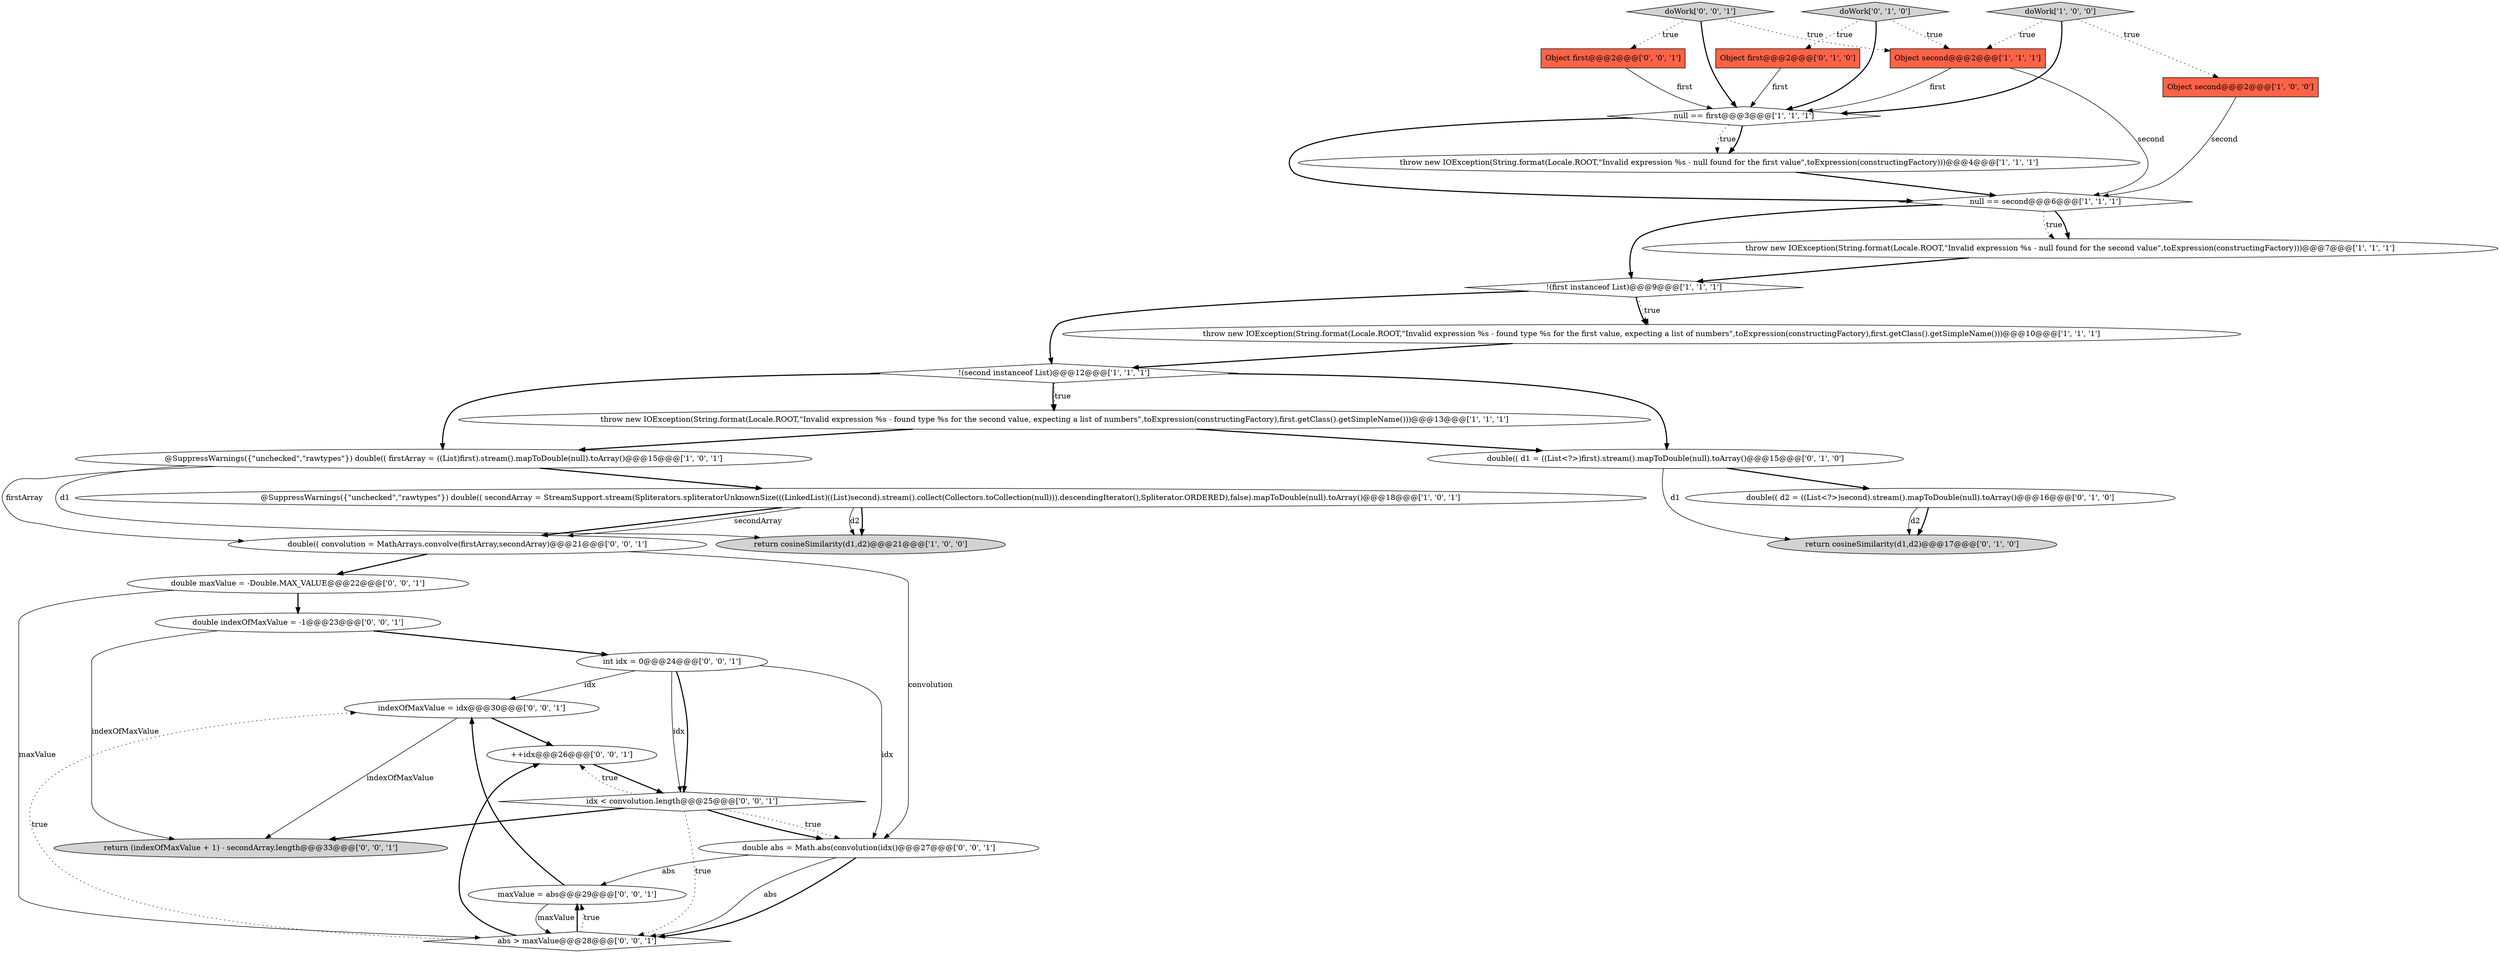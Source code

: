 digraph {
3 [style = filled, label = "return cosineSimilarity(d1,d2)@@@21@@@['1', '0', '0']", fillcolor = lightgray, shape = ellipse image = "AAA0AAABBB1BBB"];
11 [style = filled, label = "!(first instanceof List)@@@9@@@['1', '1', '1']", fillcolor = white, shape = diamond image = "AAA0AAABBB1BBB"];
20 [style = filled, label = "double indexOfMaxValue = -1@@@23@@@['0', '0', '1']", fillcolor = white, shape = ellipse image = "AAA0AAABBB3BBB"];
0 [style = filled, label = "null == second@@@6@@@['1', '1', '1']", fillcolor = white, shape = diamond image = "AAA0AAABBB1BBB"];
22 [style = filled, label = "double(( convolution = MathArrays.convolve(firstArray,secondArray)@@@21@@@['0', '0', '1']", fillcolor = white, shape = ellipse image = "AAA0AAABBB3BBB"];
6 [style = filled, label = "@SuppressWarnings({\"unchecked\",\"rawtypes\"}) double(( secondArray = StreamSupport.stream(Spliterators.spliteratorUnknownSize(((LinkedList)((List)second).stream().collect(Collectors.toCollection(null))).descendingIterator(),Spliterator.ORDERED),false).mapToDouble(null).toArray()@@@18@@@['1', '0', '1']", fillcolor = white, shape = ellipse image = "AAA0AAABBB1BBB"];
10 [style = filled, label = "!(second instanceof List)@@@12@@@['1', '1', '1']", fillcolor = white, shape = diamond image = "AAA0AAABBB1BBB"];
9 [style = filled, label = "@SuppressWarnings({\"unchecked\",\"rawtypes\"}) double(( firstArray = ((List)first).stream().mapToDouble(null).toArray()@@@15@@@['1', '0', '1']", fillcolor = white, shape = ellipse image = "AAA0AAABBB1BBB"];
18 [style = filled, label = "double(( d1 = ((List<?>)first).stream().mapToDouble(null).toArray()@@@15@@@['0', '1', '0']", fillcolor = white, shape = ellipse image = "AAA0AAABBB2BBB"];
14 [style = filled, label = "Object first@@@2@@@['0', '1', '0']", fillcolor = tomato, shape = box image = "AAA0AAABBB2BBB"];
8 [style = filled, label = "throw new IOException(String.format(Locale.ROOT,\"Invalid expression %s - found type %s for the first value, expecting a list of numbers\",toExpression(constructingFactory),first.getClass().getSimpleName()))@@@10@@@['1', '1', '1']", fillcolor = white, shape = ellipse image = "AAA0AAABBB1BBB"];
13 [style = filled, label = "doWork['1', '0', '0']", fillcolor = lightgray, shape = diamond image = "AAA0AAABBB1BBB"];
25 [style = filled, label = "maxValue = abs@@@29@@@['0', '0', '1']", fillcolor = white, shape = ellipse image = "AAA0AAABBB3BBB"];
26 [style = filled, label = "return (indexOfMaxValue + 1) - secondArray.length@@@33@@@['0', '0', '1']", fillcolor = lightgray, shape = ellipse image = "AAA0AAABBB3BBB"];
21 [style = filled, label = "double maxValue = -Double.MAX_VALUE@@@22@@@['0', '0', '1']", fillcolor = white, shape = ellipse image = "AAA0AAABBB3BBB"];
16 [style = filled, label = "double(( d2 = ((List<?>)second).stream().mapToDouble(null).toArray()@@@16@@@['0', '1', '0']", fillcolor = white, shape = ellipse image = "AAA0AAABBB2BBB"];
27 [style = filled, label = "indexOfMaxValue = idx@@@30@@@['0', '0', '1']", fillcolor = white, shape = ellipse image = "AAA0AAABBB3BBB"];
24 [style = filled, label = "idx < convolution.length@@@25@@@['0', '0', '1']", fillcolor = white, shape = diamond image = "AAA0AAABBB3BBB"];
17 [style = filled, label = "doWork['0', '1', '0']", fillcolor = lightgray, shape = diamond image = "AAA0AAABBB2BBB"];
31 [style = filled, label = "double abs = Math.abs(convolution(idx()@@@27@@@['0', '0', '1']", fillcolor = white, shape = ellipse image = "AAA0AAABBB3BBB"];
2 [style = filled, label = "null == first@@@3@@@['1', '1', '1']", fillcolor = white, shape = diamond image = "AAA0AAABBB1BBB"];
1 [style = filled, label = "Object second@@@2@@@['1', '0', '0']", fillcolor = tomato, shape = box image = "AAA0AAABBB1BBB"];
4 [style = filled, label = "throw new IOException(String.format(Locale.ROOT,\"Invalid expression %s - found type %s for the second value, expecting a list of numbers\",toExpression(constructingFactory),first.getClass().getSimpleName()))@@@13@@@['1', '1', '1']", fillcolor = white, shape = ellipse image = "AAA0AAABBB1BBB"];
29 [style = filled, label = "Object first@@@2@@@['0', '0', '1']", fillcolor = tomato, shape = box image = "AAA0AAABBB3BBB"];
15 [style = filled, label = "return cosineSimilarity(d1,d2)@@@17@@@['0', '1', '0']", fillcolor = lightgray, shape = ellipse image = "AAA0AAABBB2BBB"];
19 [style = filled, label = "int idx = 0@@@24@@@['0', '0', '1']", fillcolor = white, shape = ellipse image = "AAA0AAABBB3BBB"];
5 [style = filled, label = "throw new IOException(String.format(Locale.ROOT,\"Invalid expression %s - null found for the first value\",toExpression(constructingFactory)))@@@4@@@['1', '1', '1']", fillcolor = white, shape = ellipse image = "AAA0AAABBB1BBB"];
12 [style = filled, label = "throw new IOException(String.format(Locale.ROOT,\"Invalid expression %s - null found for the second value\",toExpression(constructingFactory)))@@@7@@@['1', '1', '1']", fillcolor = white, shape = ellipse image = "AAA0AAABBB1BBB"];
23 [style = filled, label = "abs > maxValue@@@28@@@['0', '0', '1']", fillcolor = white, shape = diamond image = "AAA0AAABBB3BBB"];
28 [style = filled, label = "doWork['0', '0', '1']", fillcolor = lightgray, shape = diamond image = "AAA0AAABBB3BBB"];
7 [style = filled, label = "Object second@@@2@@@['1', '1', '1']", fillcolor = tomato, shape = box image = "AAA0AAABBB1BBB"];
30 [style = filled, label = "++idx@@@26@@@['0', '0', '1']", fillcolor = white, shape = ellipse image = "AAA0AAABBB3BBB"];
9->3 [style = solid, label="d1"];
4->9 [style = bold, label=""];
6->3 [style = bold, label=""];
8->10 [style = bold, label=""];
0->12 [style = dotted, label="true"];
10->18 [style = bold, label=""];
16->15 [style = bold, label=""];
30->24 [style = bold, label=""];
23->25 [style = bold, label=""];
31->23 [style = bold, label=""];
9->22 [style = solid, label="firstArray"];
23->30 [style = bold, label=""];
27->26 [style = solid, label="indexOfMaxValue"];
6->22 [style = bold, label=""];
19->24 [style = solid, label="idx"];
0->12 [style = bold, label=""];
27->30 [style = bold, label=""];
24->31 [style = dotted, label="true"];
12->11 [style = bold, label=""];
22->21 [style = bold, label=""];
17->14 [style = dotted, label="true"];
0->11 [style = bold, label=""];
24->30 [style = dotted, label="true"];
4->18 [style = bold, label=""];
13->7 [style = dotted, label="true"];
31->25 [style = solid, label="abs"];
21->23 [style = solid, label="maxValue"];
9->6 [style = bold, label=""];
19->24 [style = bold, label=""];
7->2 [style = solid, label="first"];
28->29 [style = dotted, label="true"];
14->2 [style = solid, label="first"];
25->27 [style = bold, label=""];
13->1 [style = dotted, label="true"];
24->26 [style = bold, label=""];
28->2 [style = bold, label=""];
2->0 [style = bold, label=""];
25->23 [style = solid, label="maxValue"];
21->20 [style = bold, label=""];
22->31 [style = solid, label="convolution"];
19->31 [style = solid, label="idx"];
31->23 [style = solid, label="abs"];
18->15 [style = solid, label="d1"];
24->23 [style = dotted, label="true"];
5->0 [style = bold, label=""];
17->2 [style = bold, label=""];
11->10 [style = bold, label=""];
6->22 [style = solid, label="secondArray"];
20->26 [style = solid, label="indexOfMaxValue"];
24->31 [style = bold, label=""];
28->7 [style = dotted, label="true"];
23->27 [style = dotted, label="true"];
13->2 [style = bold, label=""];
10->4 [style = bold, label=""];
11->8 [style = bold, label=""];
11->8 [style = dotted, label="true"];
17->7 [style = dotted, label="true"];
10->9 [style = bold, label=""];
1->0 [style = solid, label="second"];
10->4 [style = dotted, label="true"];
2->5 [style = dotted, label="true"];
20->19 [style = bold, label=""];
29->2 [style = solid, label="first"];
19->27 [style = solid, label="idx"];
23->25 [style = dotted, label="true"];
16->15 [style = solid, label="d2"];
7->0 [style = solid, label="second"];
2->5 [style = bold, label=""];
6->3 [style = solid, label="d2"];
18->16 [style = bold, label=""];
}
